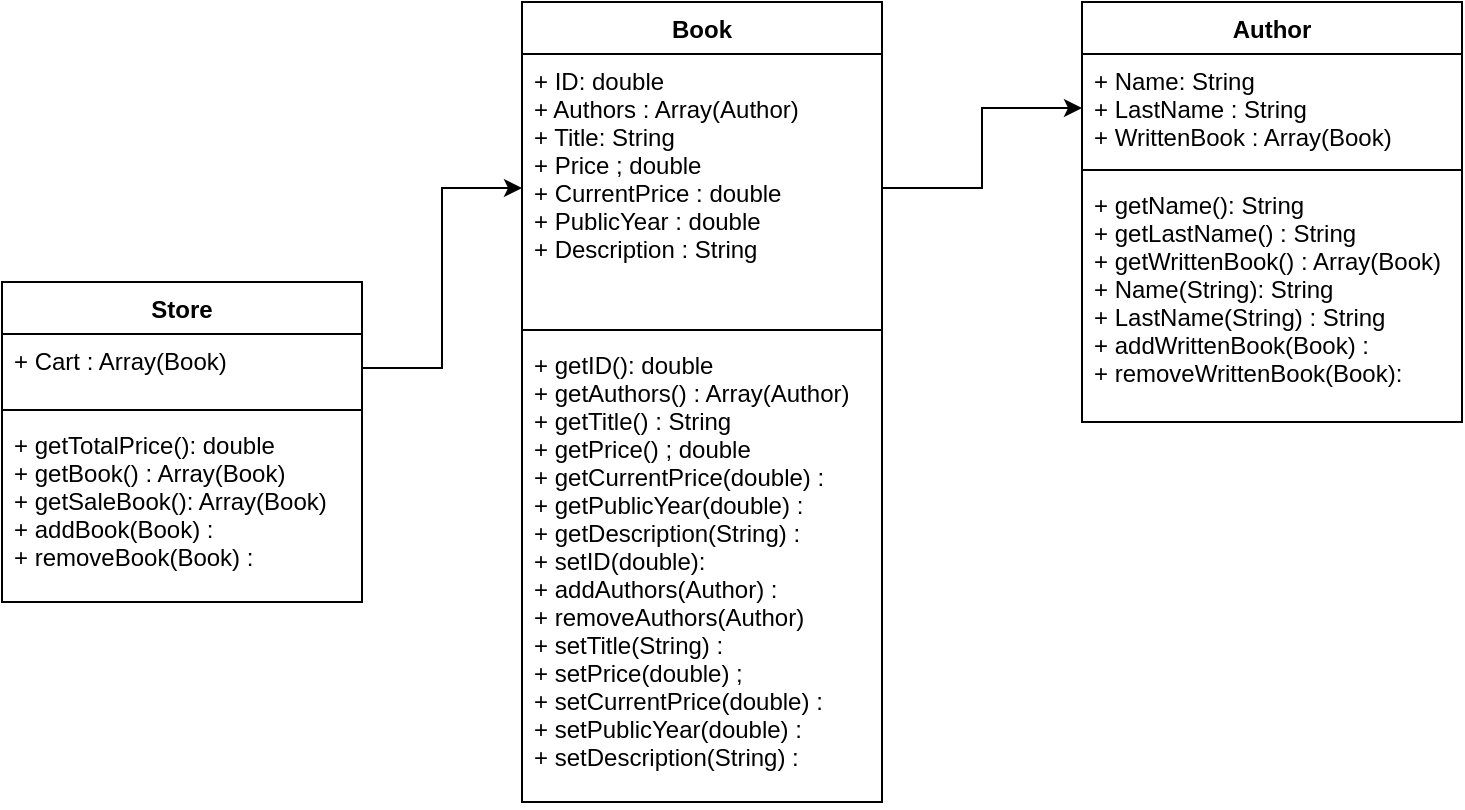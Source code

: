 <mxfile version="15.8.6" type="github"><diagram id="mZ8PM3pDIaqzCPF3p4Zk" name="Page-1"><mxGraphModel dx="1922" dy="694" grid="1" gridSize="10" guides="1" tooltips="1" connect="1" arrows="1" fold="1" page="1" pageScale="1" pageWidth="827" pageHeight="1169" math="0" shadow="0"><root><mxCell id="0"/><mxCell id="1" parent="0"/><mxCell id="g0KC3VDLIwWh5JR0zoue-1" value="Book" style="swimlane;fontStyle=1;align=center;verticalAlign=top;childLayout=stackLayout;horizontal=1;startSize=26;horizontalStack=0;resizeParent=1;resizeParentMax=0;resizeLast=0;collapsible=1;marginBottom=0;" vertex="1" parent="1"><mxGeometry x="80" y="170" width="180" height="400" as="geometry"/></mxCell><mxCell id="g0KC3VDLIwWh5JR0zoue-2" value="+ ID: double&#10;+ Authors : Array(Author)&#10;+ Title: String&#10;+ Price ; double&#10;+ CurrentPrice : double&#10;+ PublicYear : double&#10;+ Description : String" style="text;strokeColor=none;fillColor=none;align=left;verticalAlign=top;spacingLeft=4;spacingRight=4;overflow=hidden;rotatable=0;points=[[0,0.5],[1,0.5]];portConstraint=eastwest;" vertex="1" parent="g0KC3VDLIwWh5JR0zoue-1"><mxGeometry y="26" width="180" height="134" as="geometry"/></mxCell><mxCell id="g0KC3VDLIwWh5JR0zoue-3" value="" style="line;strokeWidth=1;fillColor=none;align=left;verticalAlign=middle;spacingTop=-1;spacingLeft=3;spacingRight=3;rotatable=0;labelPosition=right;points=[];portConstraint=eastwest;" vertex="1" parent="g0KC3VDLIwWh5JR0zoue-1"><mxGeometry y="160" width="180" height="8" as="geometry"/></mxCell><mxCell id="g0KC3VDLIwWh5JR0zoue-4" value="+ getID(): double&#10;+ getAuthors() : Array(Author)&#10;+ getTitle() : String&#10;+ getPrice() ; double&#10;+ getCurrentPrice(double) : &#10;+ getPublicYear(double) : &#10;+ getDescription(String) : &#10;+ setID(double): &#10;+ addAuthors(Author) :&#10;+ removeAuthors(Author) &#10;+ setTitle(String) : &#10;+ setPrice(double) ; &#10;+ setCurrentPrice(double) : &#10;+ setPublicYear(double) : &#10;+ setDescription(String) : " style="text;strokeColor=none;fillColor=none;align=left;verticalAlign=top;spacingLeft=4;spacingRight=4;overflow=hidden;rotatable=0;points=[[0,0.5],[1,0.5]];portConstraint=eastwest;" vertex="1" parent="g0KC3VDLIwWh5JR0zoue-1"><mxGeometry y="168" width="180" height="232" as="geometry"/></mxCell><mxCell id="g0KC3VDLIwWh5JR0zoue-5" value="Author" style="swimlane;fontStyle=1;align=center;verticalAlign=top;childLayout=stackLayout;horizontal=1;startSize=26;horizontalStack=0;resizeParent=1;resizeParentMax=0;resizeLast=0;collapsible=1;marginBottom=0;" vertex="1" parent="1"><mxGeometry x="360" y="170" width="190" height="210" as="geometry"/></mxCell><mxCell id="g0KC3VDLIwWh5JR0zoue-6" value="+ Name: String&#10;+ LastName : String&#10;+ WrittenBook : Array(Book)&#10;" style="text;strokeColor=none;fillColor=none;align=left;verticalAlign=top;spacingLeft=4;spacingRight=4;overflow=hidden;rotatable=0;points=[[0,0.5],[1,0.5]];portConstraint=eastwest;" vertex="1" parent="g0KC3VDLIwWh5JR0zoue-5"><mxGeometry y="26" width="190" height="54" as="geometry"/></mxCell><mxCell id="g0KC3VDLIwWh5JR0zoue-7" value="" style="line;strokeWidth=1;fillColor=none;align=left;verticalAlign=middle;spacingTop=-1;spacingLeft=3;spacingRight=3;rotatable=0;labelPosition=right;points=[];portConstraint=eastwest;" vertex="1" parent="g0KC3VDLIwWh5JR0zoue-5"><mxGeometry y="80" width="190" height="8" as="geometry"/></mxCell><mxCell id="g0KC3VDLIwWh5JR0zoue-8" value="+ getName(): String&#10;+ getLastName() : String&#10;+ getWrittenBook() : Array(Book)&#10;+ Name(String): String&#10;+ LastName(String) : String&#10;+ addWrittenBook(Book) : &#10;+ removeWrittenBook(Book):&#10;&#10;" style="text;strokeColor=none;fillColor=none;align=left;verticalAlign=top;spacingLeft=4;spacingRight=4;overflow=hidden;rotatable=0;points=[[0,0.5],[1,0.5]];portConstraint=eastwest;" vertex="1" parent="g0KC3VDLIwWh5JR0zoue-5"><mxGeometry y="88" width="190" height="122" as="geometry"/></mxCell><mxCell id="g0KC3VDLIwWh5JR0zoue-10" value="Store" style="swimlane;fontStyle=1;align=center;verticalAlign=top;childLayout=stackLayout;horizontal=1;startSize=26;horizontalStack=0;resizeParent=1;resizeParentMax=0;resizeLast=0;collapsible=1;marginBottom=0;" vertex="1" parent="1"><mxGeometry x="-180" y="310" width="180" height="160" as="geometry"/></mxCell><mxCell id="g0KC3VDLIwWh5JR0zoue-11" value="+ Cart : Array(Book)" style="text;strokeColor=none;fillColor=none;align=left;verticalAlign=top;spacingLeft=4;spacingRight=4;overflow=hidden;rotatable=0;points=[[0,0.5],[1,0.5]];portConstraint=eastwest;" vertex="1" parent="g0KC3VDLIwWh5JR0zoue-10"><mxGeometry y="26" width="180" height="34" as="geometry"/></mxCell><mxCell id="g0KC3VDLIwWh5JR0zoue-12" value="" style="line;strokeWidth=1;fillColor=none;align=left;verticalAlign=middle;spacingTop=-1;spacingLeft=3;spacingRight=3;rotatable=0;labelPosition=right;points=[];portConstraint=eastwest;" vertex="1" parent="g0KC3VDLIwWh5JR0zoue-10"><mxGeometry y="60" width="180" height="8" as="geometry"/></mxCell><mxCell id="g0KC3VDLIwWh5JR0zoue-13" value="+ getTotalPrice(): double&#10;+ getBook() : Array(Book)&#10;+ getSaleBook(): Array(Book)&#10;+ addBook(Book) :&#10;+ removeBook(Book) :" style="text;strokeColor=none;fillColor=none;align=left;verticalAlign=top;spacingLeft=4;spacingRight=4;overflow=hidden;rotatable=0;points=[[0,0.5],[1,0.5]];portConstraint=eastwest;" vertex="1" parent="g0KC3VDLIwWh5JR0zoue-10"><mxGeometry y="68" width="180" height="92" as="geometry"/></mxCell><mxCell id="g0KC3VDLIwWh5JR0zoue-15" style="edgeStyle=orthogonalEdgeStyle;rounded=0;orthogonalLoop=1;jettySize=auto;html=1;" edge="1" parent="1" source="g0KC3VDLIwWh5JR0zoue-2" target="g0KC3VDLIwWh5JR0zoue-6"><mxGeometry relative="1" as="geometry"/></mxCell><mxCell id="g0KC3VDLIwWh5JR0zoue-17" style="edgeStyle=orthogonalEdgeStyle;rounded=0;orthogonalLoop=1;jettySize=auto;html=1;entryX=0;entryY=0.5;entryDx=0;entryDy=0;" edge="1" parent="1" source="g0KC3VDLIwWh5JR0zoue-11" target="g0KC3VDLIwWh5JR0zoue-2"><mxGeometry relative="1" as="geometry"/></mxCell></root></mxGraphModel></diagram></mxfile>